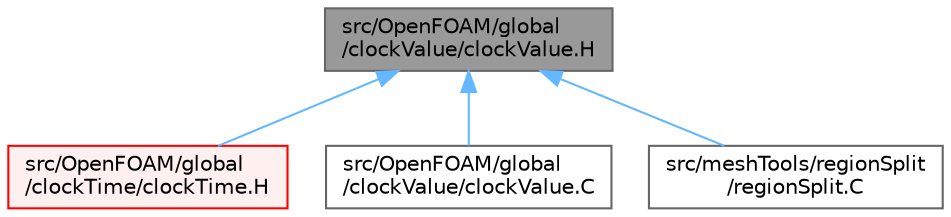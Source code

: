 digraph "src/OpenFOAM/global/clockValue/clockValue.H"
{
 // LATEX_PDF_SIZE
  bgcolor="transparent";
  edge [fontname=Helvetica,fontsize=10,labelfontname=Helvetica,labelfontsize=10];
  node [fontname=Helvetica,fontsize=10,shape=box,height=0.2,width=0.4];
  Node1 [id="Node000001",label="src/OpenFOAM/global\l/clockValue/clockValue.H",height=0.2,width=0.4,color="gray40", fillcolor="grey60", style="filled", fontcolor="black",tooltip=" "];
  Node1 -> Node2 [id="edge1_Node000001_Node000002",dir="back",color="steelblue1",style="solid",tooltip=" "];
  Node2 [id="Node000002",label="src/OpenFOAM/global\l/clockTime/clockTime.H",height=0.2,width=0.4,color="red", fillcolor="#FFF0F0", style="filled",URL="$clockTime_8H.html",tooltip=" "];
  Node1 -> Node34 [id="edge2_Node000001_Node000034",dir="back",color="steelblue1",style="solid",tooltip=" "];
  Node34 [id="Node000034",label="src/OpenFOAM/global\l/clockValue/clockValue.C",height=0.2,width=0.4,color="grey40", fillcolor="white", style="filled",URL="$clockValue_8C.html",tooltip=" "];
  Node1 -> Node35 [id="edge3_Node000001_Node000035",dir="back",color="steelblue1",style="solid",tooltip=" "];
  Node35 [id="Node000035",label="src/meshTools/regionSplit\l/regionSplit.C",height=0.2,width=0.4,color="grey40", fillcolor="white", style="filled",URL="$regionSplit_8C.html",tooltip=" "];
}
